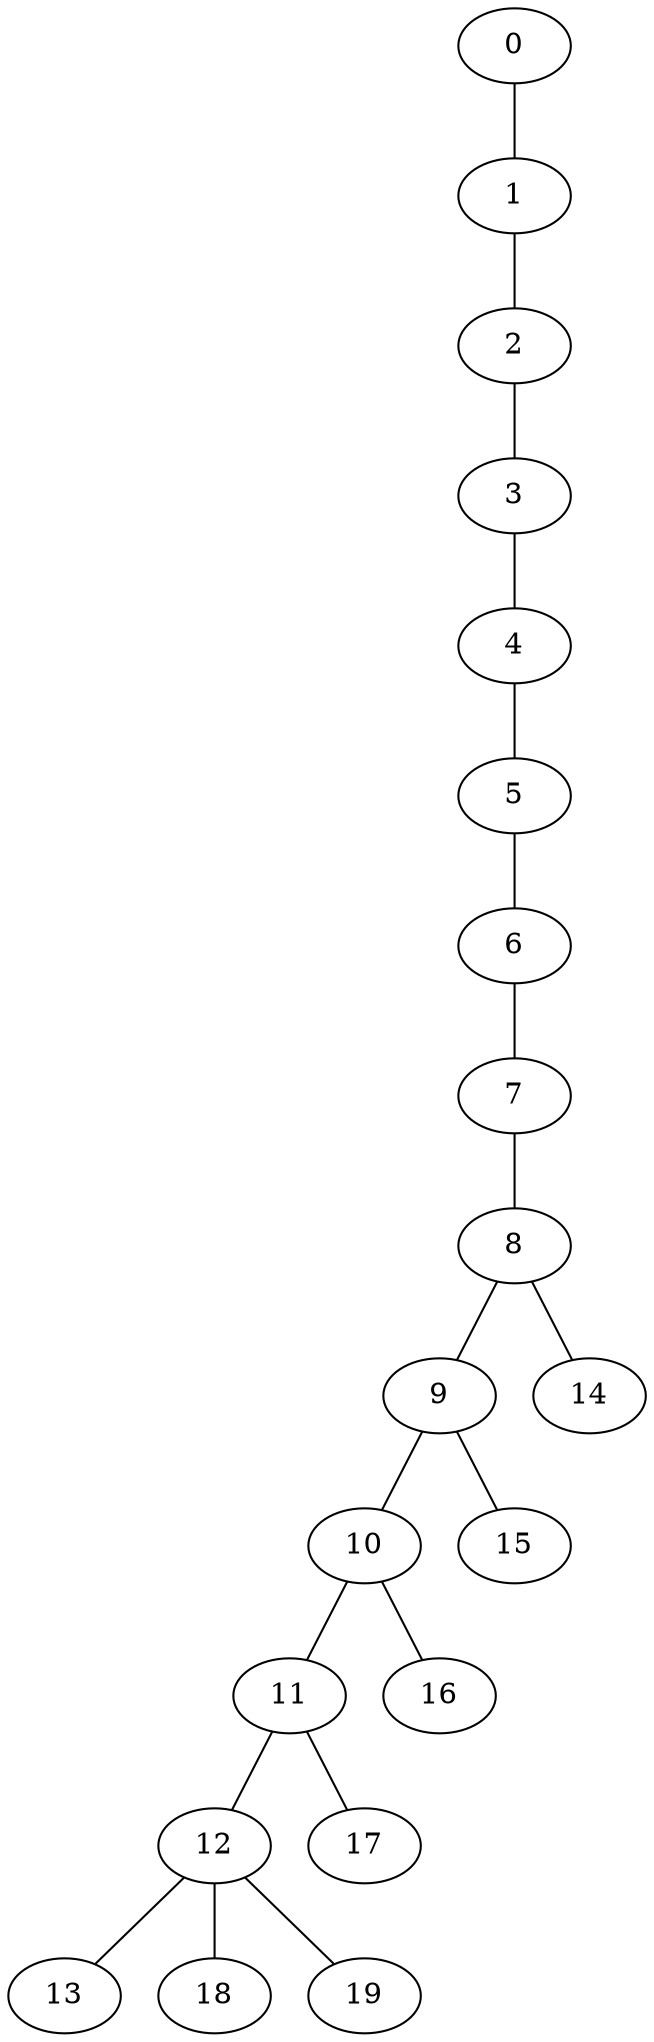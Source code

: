strict graph "" {
	0	[w=7];
	1	[w=-10];
	0 -- 1	[w=-8];
	2	[w=3];
	1 -- 2	[w=-9];
	3	[w=-7];
	2 -- 3	[w=-5];
	4	[w=7];
	3 -- 4	[w=-10];
	5	[w=-7];
	4 -- 5	[w=8];
	6	[w=-10];
	5 -- 6	[w=8];
	7	[w=-2];
	6 -- 7	[w=-8];
	8	[w=-9];
	7 -- 8	[w=-2];
	9	[w=5];
	8 -- 9	[w=-5];
	14	[w=4];
	8 -- 14	[w=-7];
	10	[w=-6];
	9 -- 10	[w=-4];
	15	[w=4];
	9 -- 15	[w=8];
	11	[w=3];
	10 -- 11	[w=10];
	16	[w=6];
	10 -- 16	[w=6];
	12	[w=8];
	11 -- 12	[w=5];
	17	[w=-7];
	11 -- 17	[w=-7];
	13	[w=-5];
	12 -- 13	[w=-4];
	18	[w=-8];
	12 -- 18	[w=7];
	19	[w=2];
	12 -- 19	[w=4];
}
